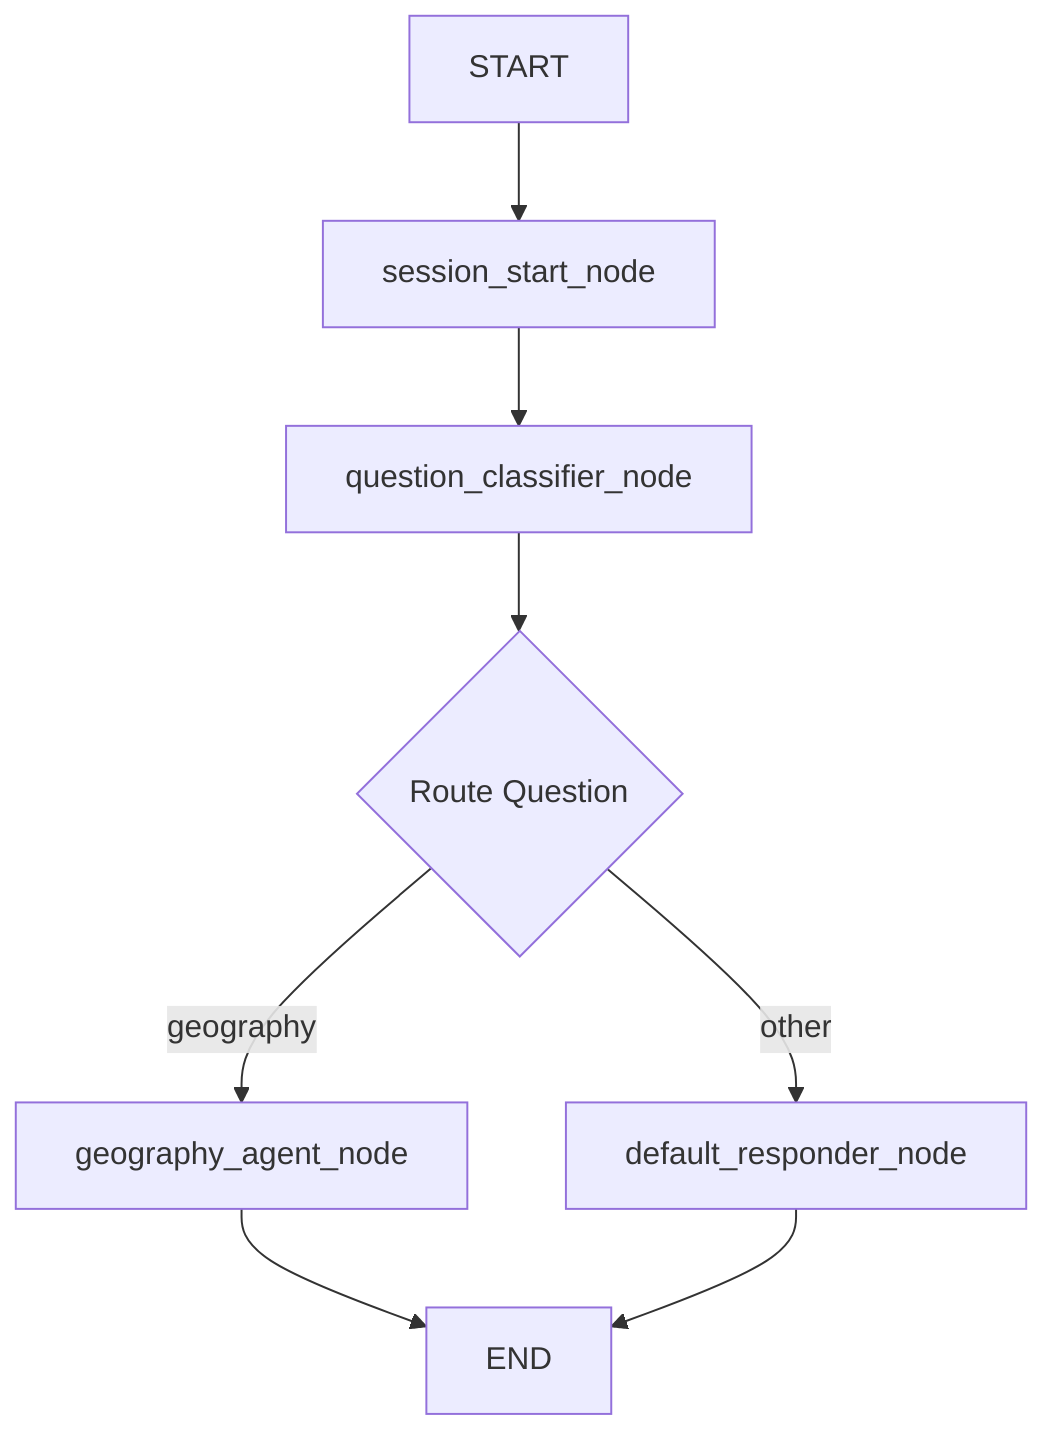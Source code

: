 graph TD
      A[START] --> B[session_start_node]
      B --> C[question_classifier_node]
      C --> D{Route Question}

      D -->|geography| E[geography_agent_node]
      D -->|other| F[default_responder_node]

      E --> G[END]
      F --> G